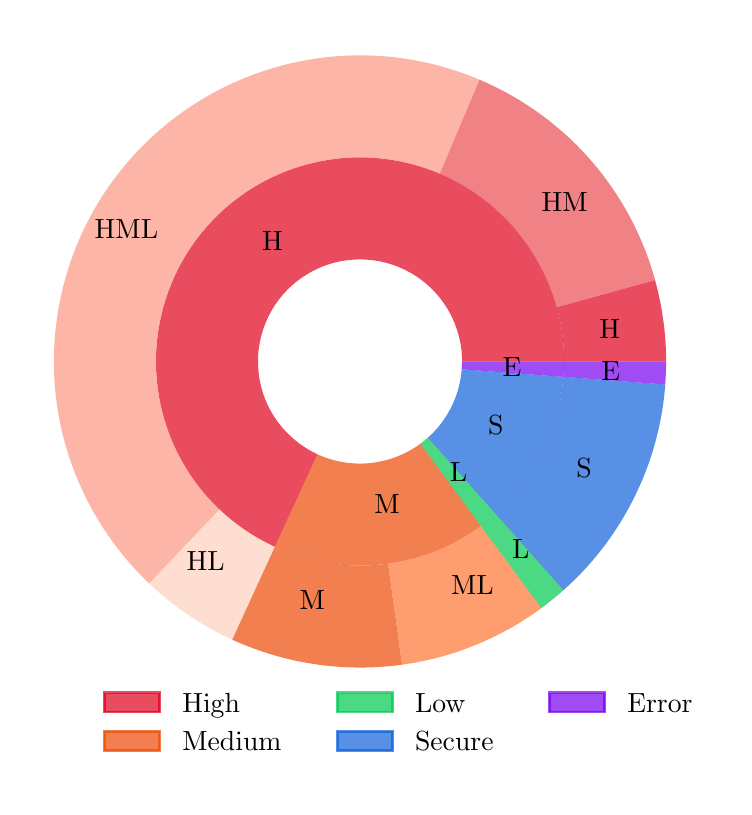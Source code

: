 \begingroup%
\makeatletter%
\begin{pgfpicture}%
\pgfpathrectangle{\pgfpointorigin}{\pgfqpoint{3.48in}{3.798in}}%
\pgfusepath{use as bounding box, clip}%
\begin{pgfscope}%
\pgfsetbuttcap%
\pgfsetmiterjoin%
\definecolor{currentfill}{rgb}{1.0,1.0,1.0}%
\pgfsetfillcolor{currentfill}%
\pgfsetlinewidth{0.0pt}%
\definecolor{currentstroke}{rgb}{1.0,1.0,1.0}%
\pgfsetstrokecolor{currentstroke}%
\pgfsetdash{}{0pt}%
\pgfpathmoveto{\pgfqpoint{0.0in}{-0.0in}}%
\pgfpathlineto{\pgfqpoint{3.48in}{-0.0in}}%
\pgfpathlineto{\pgfqpoint{3.48in}{3.798in}}%
\pgfpathlineto{\pgfqpoint{0.0in}{3.798in}}%
\pgfpathclose%
\pgfusepath{fill}%
\end{pgfscope}%
\begin{pgfscope}%
\pgfsetbuttcap%
\pgfsetmiterjoin%
\definecolor{currentfill}{rgb}{0.883,0.0,0.111}%
\pgfsetfillcolor{currentfill}%
\pgfsetfillopacity{0.7}%
\pgfsetlinewidth{0.0pt}%
\definecolor{currentstroke}{rgb}{0.0,0.0,0.0}%
\pgfsetstrokecolor{currentstroke}%
\pgfsetstrokeopacity{0.7}%
\pgfsetdash{}{0pt}%
\pgfpathmoveto{\pgfqpoint{2.682in}{2.129in}}%
\pgfpathcurveto{\pgfqpoint{2.682in}{2.312in}}{\pgfqpoint{2.633in}{2.492in}}{\pgfqpoint{2.539in}{2.649in}}%
\pgfpathcurveto{\pgfqpoint{2.446in}{2.807in}}{\pgfqpoint{2.312in}{2.936in}}{\pgfqpoint{2.151in}{3.024in}}%
\pgfpathcurveto{\pgfqpoint{1.991in}{3.112in}}{\pgfqpoint{1.809in}{3.155in}}{\pgfqpoint{1.626in}{3.149in}}%
\pgfpathcurveto{\pgfqpoint{1.443in}{3.142in}}{\pgfqpoint{1.265in}{3.087in}}{\pgfqpoint{1.111in}{2.988in}}%
\pgfpathcurveto{\pgfqpoint{0.957in}{2.889in}}{\pgfqpoint{0.832in}{2.751in}}{\pgfqpoint{0.75in}{2.587in}}%
\pgfpathcurveto{\pgfqpoint{0.668in}{2.423in}}{\pgfqpoint{0.631in}{2.241in}}{\pgfqpoint{0.644in}{2.058in}}%
\pgfpathcurveto{\pgfqpoint{0.657in}{1.875in}}{\pgfqpoint{0.718in}{1.699in}}{\pgfqpoint{0.822in}{1.549in}}%
\pgfpathcurveto{\pgfqpoint{0.926in}{1.398in}}{\pgfqpoint{1.069in}{1.278in}}{\pgfqpoint{1.236in}{1.202in}}%
\pgfpathlineto{\pgfqpoint{1.449in}{1.665in}}%
\pgfpathcurveto{\pgfqpoint{1.365in}{1.704in}}{\pgfqpoint{1.294in}{1.764in}}{\pgfqpoint{1.242in}{1.839in}}%
\pgfpathcurveto{\pgfqpoint{1.19in}{1.914in}}{\pgfqpoint{1.159in}{2.002in}}{\pgfqpoint{1.153in}{2.093in}}%
\pgfpathcurveto{\pgfqpoint{1.146in}{2.185in}}{\pgfqpoint{1.165in}{2.276in}}{\pgfqpoint{1.206in}{2.358in}}%
\pgfpathcurveto{\pgfqpoint{1.247in}{2.44in}}{\pgfqpoint{1.309in}{2.509in}}{\pgfqpoint{1.386in}{2.558in}}%
\pgfpathcurveto{\pgfqpoint{1.463in}{2.608in}}{\pgfqpoint{1.552in}{2.636in}}{\pgfqpoint{1.644in}{2.639in}}%
\pgfpathcurveto{\pgfqpoint{1.735in}{2.642in}}{\pgfqpoint{1.826in}{2.621in}}{\pgfqpoint{1.906in}{2.577in}}%
\pgfpathcurveto{\pgfqpoint{1.987in}{2.533in}}{\pgfqpoint{2.054in}{2.468in}}{\pgfqpoint{2.101in}{2.389in}}%
\pgfpathcurveto{\pgfqpoint{2.147in}{2.31in}}{\pgfqpoint{2.172in}{2.221in}}{\pgfqpoint{2.172in}{2.129in}}%
\pgfpathlineto{\pgfqpoint{2.682in}{2.129in}}%
\pgfpathclose%
\pgfusepath{fill}%
\end{pgfscope}%
\begin{pgfscope}%
\pgfsetbuttcap%
\pgfsetmiterjoin%
\definecolor{currentfill}{rgb}{0.93,0.286,0.029}%
\pgfsetfillcolor{currentfill}%
\pgfsetfillopacity{0.7}%
\pgfsetlinewidth{0.0pt}%
\definecolor{currentstroke}{rgb}{0.0,0.0,0.0}%
\pgfsetstrokecolor{currentstroke}%
\pgfsetstrokeopacity{0.7}%
\pgfsetdash{}{0pt}%
\pgfpathmoveto{\pgfqpoint{1.236in}{1.202in}}%
\pgfpathcurveto{\pgfqpoint{1.401in}{1.126in}}{\pgfqpoint{1.584in}{1.095in}}{\pgfqpoint{1.765in}{1.114in}}%
\pgfpathcurveto{\pgfqpoint{1.947in}{1.132in}}{\pgfqpoint{2.12in}{1.199in}}{\pgfqpoint{2.266in}{1.307in}}%
\pgfpathlineto{\pgfqpoint{1.964in}{1.718in}}%
\pgfpathcurveto{\pgfqpoint{1.891in}{1.664in}}{\pgfqpoint{1.804in}{1.631in}}{\pgfqpoint{1.714in}{1.621in}}%
\pgfpathcurveto{\pgfqpoint{1.623in}{1.612in}}{\pgfqpoint{1.531in}{1.627in}}{\pgfqpoint{1.449in}{1.665in}}%
\pgfpathlineto{\pgfqpoint{1.236in}{1.202in}}%
\pgfpathclose%
\pgfusepath{fill}%
\end{pgfscope}%
\begin{pgfscope}%
\pgfsetbuttcap%
\pgfsetmiterjoin%
\definecolor{currentfill}{rgb}{0.0,0.787,0.312}%
\pgfsetfillcolor{currentfill}%
\pgfsetfillopacity{0.7}%
\pgfsetlinewidth{0.0pt}%
\definecolor{currentstroke}{rgb}{0.0,0.0,0.0}%
\pgfsetstrokecolor{currentstroke}%
\pgfsetstrokeopacity{0.7}%
\pgfsetdash{}{0pt}%
\pgfpathmoveto{\pgfqpoint{2.266in}{1.307in}}%
\pgfpathcurveto{\pgfqpoint{2.279in}{1.317in}}{\pgfqpoint{2.292in}{1.326in}}{\pgfqpoint{2.304in}{1.336in}}%
\pgfpathcurveto{\pgfqpoint{2.316in}{1.346in}}{\pgfqpoint{2.328in}{1.356in}}{\pgfqpoint{2.34in}{1.367in}}%
\pgfpathlineto{\pgfqpoint{2.001in}{1.748in}}%
\pgfpathcurveto{\pgfqpoint{1.995in}{1.743in}}{\pgfqpoint{1.989in}{1.738in}}{\pgfqpoint{1.983in}{1.733in}}%
\pgfpathcurveto{\pgfqpoint{1.977in}{1.728in}}{\pgfqpoint{1.97in}{1.723in}}{\pgfqpoint{1.964in}{1.718in}}%
\pgfpathlineto{\pgfqpoint{2.266in}{1.307in}}%
\pgfpathclose%
\pgfusepath{fill}%
\end{pgfscope}%
\begin{pgfscope}%
\pgfsetbuttcap%
\pgfsetmiterjoin%
\definecolor{currentfill}{rgb}{0.064,0.382,0.852}%
\pgfsetfillcolor{currentfill}%
\pgfsetfillopacity{0.7}%
\pgfsetlinewidth{0.0pt}%
\definecolor{currentstroke}{rgb}{0.0,0.0,0.0}%
\pgfsetstrokecolor{currentstroke}%
\pgfsetstrokeopacity{0.7}%
\pgfsetdash{}{0pt}%
\pgfpathmoveto{\pgfqpoint{2.34in}{1.367in}}%
\pgfpathcurveto{\pgfqpoint{2.438in}{1.454in}}{\pgfqpoint{2.518in}{1.559in}}{\pgfqpoint{2.576in}{1.677in}}%
\pgfpathcurveto{\pgfqpoint{2.634in}{1.794in}}{\pgfqpoint{2.669in}{1.921in}}{\pgfqpoint{2.679in}{2.052in}}%
\pgfpathlineto{\pgfqpoint{2.17in}{2.09in}}%
\pgfpathcurveto{\pgfqpoint{2.165in}{2.025in}}{\pgfqpoint{2.148in}{1.961in}}{\pgfqpoint{2.119in}{1.903in}}%
\pgfpathcurveto{\pgfqpoint{2.09in}{1.844in}}{\pgfqpoint{2.05in}{1.791in}}{\pgfqpoint{2.001in}{1.748in}}%
\pgfpathlineto{\pgfqpoint{2.34in}{1.367in}}%
\pgfpathclose%
\pgfusepath{fill}%
\end{pgfscope}%
\begin{pgfscope}%
\pgfsetbuttcap%
\pgfsetmiterjoin%
\definecolor{currentfill}{rgb}{0.475,0.0,0.943}%
\pgfsetfillcolor{currentfill}%
\pgfsetfillopacity{0.7}%
\pgfsetlinewidth{0.0pt}%
\definecolor{currentstroke}{rgb}{0.0,0.0,0.0}%
\pgfsetstrokecolor{currentstroke}%
\pgfsetstrokeopacity{0.7}%
\pgfsetdash{}{0pt}%
\pgfpathmoveto{\pgfqpoint{2.679in}{2.052in}}%
\pgfpathcurveto{\pgfqpoint{2.68in}{2.065in}}{\pgfqpoint{2.681in}{2.078in}}{\pgfqpoint{2.681in}{2.09in}}%
\pgfpathcurveto{\pgfqpoint{2.682in}{2.103in}}{\pgfqpoint{2.682in}{2.116in}}{\pgfqpoint{2.682in}{2.129in}}%
\pgfpathlineto{\pgfqpoint{2.172in}{2.129in}}%
\pgfpathcurveto{\pgfqpoint{2.172in}{2.123in}}{\pgfqpoint{2.172in}{2.116in}}{\pgfqpoint{2.171in}{2.11in}}%
\pgfpathcurveto{\pgfqpoint{2.171in}{2.103in}}{\pgfqpoint{2.171in}{2.097in}}{\pgfqpoint{2.17in}{2.09in}}%
\pgfpathlineto{\pgfqpoint{2.679in}{2.052in}}%
\pgfpathclose%
\pgfusepath{fill}%
\end{pgfscope}%
\begin{pgfscope}%
\pgfsetbuttcap%
\pgfsetmiterjoin%
\definecolor{currentfill}{rgb}{0.883,0.0,0.111}%
\pgfsetfillcolor{currentfill}%
\pgfsetfillopacity{0.7}%
\pgfsetlinewidth{0.0pt}%
\definecolor{currentstroke}{rgb}{0.0,0.0,0.0}%
\pgfsetstrokecolor{currentstroke}%
\pgfsetstrokeopacity{0.7}%
\pgfsetdash{}{0pt}%
\pgfpathmoveto{\pgfqpoint{3.192in}{2.129in}}%
\pgfpathcurveto{\pgfqpoint{3.192in}{2.198in}}{\pgfqpoint{3.188in}{2.266in}}{\pgfqpoint{3.178in}{2.334in}}%
\pgfpathcurveto{\pgfqpoint{3.169in}{2.402in}}{\pgfqpoint{3.155in}{2.469in}}{\pgfqpoint{3.137in}{2.536in}}%
\pgfpathlineto{\pgfqpoint{2.645in}{2.4in}}%
\pgfpathcurveto{\pgfqpoint{2.658in}{2.356in}}{\pgfqpoint{2.667in}{2.311in}}{\pgfqpoint{2.673in}{2.266in}}%
\pgfpathcurveto{\pgfqpoint{2.679in}{2.22in}}{\pgfqpoint{2.682in}{2.175in}}{\pgfqpoint{2.682in}{2.129in}}%
\pgfpathlineto{\pgfqpoint{3.192in}{2.129in}}%
\pgfpathclose%
\pgfusepath{fill}%
\end{pgfscope}%
\begin{pgfscope}%
\pgfsetbuttcap%
\pgfsetmiterjoin%
\definecolor{currentfill}{rgb}{0.917,0.307,0.324}%
\pgfsetfillcolor{currentfill}%
\pgfsetfillopacity{0.7}%
\pgfsetlinewidth{0.0pt}%
\definecolor{currentstroke}{rgb}{0.0,0.0,0.0}%
\pgfsetstrokecolor{currentstroke}%
\pgfsetstrokeopacity{0.7}%
\pgfsetdash{}{0pt}%
\pgfpathmoveto{\pgfqpoint{3.137in}{2.536in}}%
\pgfpathcurveto{\pgfqpoint{3.076in}{2.758in}}{\pgfqpoint{2.965in}{2.964in}}{\pgfqpoint{2.813in}{3.138in}}%
\pgfpathcurveto{\pgfqpoint{2.661in}{3.311in}}{\pgfqpoint{2.471in}{3.448in}}{\pgfqpoint{2.259in}{3.538in}}%
\pgfpathlineto{\pgfqpoint{2.06in}{3.068in}}%
\pgfpathcurveto{\pgfqpoint{2.201in}{3.008in}}{\pgfqpoint{2.328in}{2.917in}}{\pgfqpoint{2.429in}{2.801in}}%
\pgfpathcurveto{\pgfqpoint{2.531in}{2.686in}}{\pgfqpoint{2.604in}{2.548in}}{\pgfqpoint{2.645in}{2.4in}}%
\pgfpathlineto{\pgfqpoint{3.137in}{2.536in}}%
\pgfpathclose%
\pgfusepath{fill}%
\end{pgfscope}%
\begin{pgfscope}%
\pgfsetbuttcap%
\pgfsetmiterjoin%
\definecolor{currentfill}{rgb}{0.989,0.593,0.505}%
\pgfsetfillcolor{currentfill}%
\pgfsetfillopacity{0.7}%
\pgfsetlinewidth{0.0pt}%
\definecolor{currentstroke}{rgb}{0.0,0.0,0.0}%
\pgfsetstrokecolor{currentstroke}%
\pgfsetstrokeopacity{0.7}%
\pgfsetdash{}{0pt}%
\pgfpathmoveto{\pgfqpoint{2.259in}{3.538in}}%
\pgfpathcurveto{\pgfqpoint{1.929in}{3.678in}}{\pgfqpoint{1.56in}{3.698in}}{\pgfqpoint{1.217in}{3.593in}}%
\pgfpathcurveto{\pgfqpoint{0.874in}{3.489in}}{\pgfqpoint{0.578in}{3.268in}}{\pgfqpoint{0.381in}{2.968in}}%
\pgfpathcurveto{\pgfqpoint{0.185in}{2.668in}}{\pgfqpoint{0.1in}{2.308in}}{\pgfqpoint{0.141in}{1.952in}}%
\pgfpathcurveto{\pgfqpoint{0.183in}{1.596in}}{\pgfqpoint{0.348in}{1.266in}}{\pgfqpoint{0.608in}{1.019in}}%
\pgfpathlineto{\pgfqpoint{0.959in}{1.389in}}%
\pgfpathcurveto{\pgfqpoint{0.786in}{1.553in}}{\pgfqpoint{0.676in}{1.774in}}{\pgfqpoint{0.648in}{2.011in}}%
\pgfpathcurveto{\pgfqpoint{0.621in}{2.248in}}{\pgfqpoint{0.677in}{2.488in}}{\pgfqpoint{0.808in}{2.688in}}%
\pgfpathcurveto{\pgfqpoint{0.939in}{2.888in}}{\pgfqpoint{1.136in}{3.036in}}{\pgfqpoint{1.365in}{3.105in}}%
\pgfpathcurveto{\pgfqpoint{1.594in}{3.175in}}{\pgfqpoint{1.84in}{3.162in}}{\pgfqpoint{2.06in}{3.068in}}%
\pgfpathlineto{\pgfqpoint{2.259in}{3.538in}}%
\pgfpathclose%
\pgfusepath{fill}%
\end{pgfscope}%
\begin{pgfscope}%
\pgfsetbuttcap%
\pgfsetmiterjoin%
\definecolor{currentfill}{rgb}{0.992,0.816,0.745}%
\pgfsetfillcolor{currentfill}%
\pgfsetfillopacity{0.7}%
\pgfsetlinewidth{0.0pt}%
\definecolor{currentstroke}{rgb}{0.0,0.0,0.0}%
\pgfsetstrokecolor{currentstroke}%
\pgfsetstrokeopacity{0.7}%
\pgfsetdash{}{0pt}%
\pgfpathmoveto{\pgfqpoint{0.608in}{1.019in}}%
\pgfpathcurveto{\pgfqpoint{0.669in}{0.961in}}{\pgfqpoint{0.734in}{0.908in}}{\pgfqpoint{0.804in}{0.861in}}%
\pgfpathcurveto{\pgfqpoint{0.873in}{0.814in}}{\pgfqpoint{0.946in}{0.773in}}{\pgfqpoint{1.023in}{0.738in}}%
\pgfpathlineto{\pgfqpoint{1.236in}{1.202in}}%
\pgfpathcurveto{\pgfqpoint{1.185in}{1.225in}}{\pgfqpoint{1.136in}{1.253in}}{\pgfqpoint{1.09in}{1.284in}}%
\pgfpathcurveto{\pgfqpoint{1.044in}{1.315in}}{\pgfqpoint{1.0in}{1.35in}}{\pgfqpoint{0.959in}{1.389in}}%
\pgfpathlineto{\pgfqpoint{0.608in}{1.019in}}%
\pgfpathclose%
\pgfusepath{fill}%
\end{pgfscope}%
\begin{pgfscope}%
\pgfsetbuttcap%
\pgfsetmiterjoin%
\definecolor{currentfill}{rgb}{0.93,0.286,0.029}%
\pgfsetfillcolor{currentfill}%
\pgfsetfillopacity{0.7}%
\pgfsetlinewidth{0.0pt}%
\definecolor{currentstroke}{rgb}{0.0,0.0,0.0}%
\pgfsetstrokecolor{currentstroke}%
\pgfsetstrokeopacity{0.7}%
\pgfsetdash{}{0pt}%
\pgfpathmoveto{\pgfqpoint{1.023in}{0.738in}}%
\pgfpathcurveto{\pgfqpoint{1.155in}{0.678in}}{\pgfqpoint{1.295in}{0.636in}}{\pgfqpoint{1.439in}{0.615in}}%
\pgfpathcurveto{\pgfqpoint{1.582in}{0.594in}}{\pgfqpoint{1.728in}{0.593in}}{\pgfqpoint{1.872in}{0.613in}}%
\pgfpathlineto{\pgfqpoint{1.802in}{1.118in}}%
\pgfpathcurveto{\pgfqpoint{1.706in}{1.105in}}{\pgfqpoint{1.609in}{1.105in}}{\pgfqpoint{1.513in}{1.12in}}%
\pgfpathcurveto{\pgfqpoint{1.417in}{1.134in}}{\pgfqpoint{1.324in}{1.161in}}{\pgfqpoint{1.236in}{1.202in}}%
\pgfpathlineto{\pgfqpoint{1.023in}{0.738in}}%
\pgfpathclose%
\pgfusepath{fill}%
\end{pgfscope}%
\begin{pgfscope}%
\pgfsetbuttcap%
\pgfsetmiterjoin%
\definecolor{currentfill}{rgb}{0.996,0.464,0.204}%
\pgfsetfillcolor{currentfill}%
\pgfsetfillopacity{0.7}%
\pgfsetlinewidth{0.0pt}%
\definecolor{currentstroke}{rgb}{0.0,0.0,0.0}%
\pgfsetstrokecolor{currentstroke}%
\pgfsetstrokeopacity{0.7}%
\pgfsetdash{}{0pt}%
\pgfpathmoveto{\pgfqpoint{1.872in}{0.613in}}%
\pgfpathcurveto{\pgfqpoint{1.998in}{0.63in}}{\pgfqpoint{2.121in}{0.663in}}{\pgfqpoint{2.238in}{0.711in}}%
\pgfpathcurveto{\pgfqpoint{2.356in}{0.759in}}{\pgfqpoint{2.467in}{0.821in}}{\pgfqpoint{2.569in}{0.896in}}%
\pgfpathlineto{\pgfqpoint{2.266in}{1.307in}}%
\pgfpathcurveto{\pgfqpoint{2.198in}{1.257in}}{\pgfqpoint{2.124in}{1.216in}}{\pgfqpoint{2.046in}{1.184in}}%
\pgfpathcurveto{\pgfqpoint{1.968in}{1.152in}}{\pgfqpoint{1.886in}{1.13in}}{\pgfqpoint{1.802in}{1.118in}}%
\pgfpathlineto{\pgfqpoint{1.872in}{0.613in}}%
\pgfpathclose%
\pgfusepath{fill}%
\end{pgfscope}%
\begin{pgfscope}%
\pgfsetbuttcap%
\pgfsetmiterjoin%
\definecolor{currentfill}{rgb}{0.0,0.787,0.312}%
\pgfsetfillcolor{currentfill}%
\pgfsetfillopacity{0.7}%
\pgfsetlinewidth{0.0pt}%
\definecolor{currentstroke}{rgb}{0.0,0.0,0.0}%
\pgfsetstrokecolor{currentstroke}%
\pgfsetstrokeopacity{0.7}%
\pgfsetdash{}{0pt}%
\pgfpathmoveto{\pgfqpoint{2.569in}{0.896in}}%
\pgfpathcurveto{\pgfqpoint{2.588in}{0.91in}}{\pgfqpoint{2.607in}{0.925in}}{\pgfqpoint{2.625in}{0.94in}}%
\pgfpathcurveto{\pgfqpoint{2.644in}{0.955in}}{\pgfqpoint{2.662in}{0.97in}}{\pgfqpoint{2.679in}{0.986in}}%
\pgfpathlineto{\pgfqpoint{2.34in}{1.367in}}%
\pgfpathcurveto{\pgfqpoint{2.328in}{1.356in}}{\pgfqpoint{2.316in}{1.346in}}{\pgfqpoint{2.304in}{1.336in}}%
\pgfpathcurveto{\pgfqpoint{2.292in}{1.326in}}{\pgfqpoint{2.279in}{1.317in}}{\pgfqpoint{2.266in}{1.307in}}%
\pgfpathlineto{\pgfqpoint{2.569in}{0.896in}}%
\pgfpathclose%
\pgfusepath{fill}%
\end{pgfscope}%
\begin{pgfscope}%
\pgfsetbuttcap%
\pgfsetmiterjoin%
\definecolor{currentfill}{rgb}{0.064,0.382,0.852}%
\pgfsetfillcolor{currentfill}%
\pgfsetfillopacity{0.7}%
\pgfsetlinewidth{0.0pt}%
\definecolor{currentstroke}{rgb}{0.0,0.0,0.0}%
\pgfsetstrokecolor{currentstroke}%
\pgfsetstrokeopacity{0.7}%
\pgfsetdash{}{0pt}%
\pgfpathmoveto{\pgfqpoint{2.679in}{0.986in}}%
\pgfpathcurveto{\pgfqpoint{2.826in}{1.116in}}{\pgfqpoint{2.946in}{1.274in}}{\pgfqpoint{3.033in}{1.45in}}%
\pgfpathcurveto{\pgfqpoint{3.121in}{1.626in}}{\pgfqpoint{3.173in}{1.818in}}{\pgfqpoint{3.188in}{2.014in}}%
\pgfpathlineto{\pgfqpoint{2.679in}{2.052in}}%
\pgfpathcurveto{\pgfqpoint{2.669in}{1.921in}}{\pgfqpoint{2.634in}{1.794in}}{\pgfqpoint{2.576in}{1.677in}}%
\pgfpathcurveto{\pgfqpoint{2.518in}{1.559in}}{\pgfqpoint{2.438in}{1.454in}}{\pgfqpoint{2.34in}{1.367in}}%
\pgfpathlineto{\pgfqpoint{2.679in}{0.986in}}%
\pgfpathclose%
\pgfusepath{fill}%
\end{pgfscope}%
\begin{pgfscope}%
\pgfsetbuttcap%
\pgfsetmiterjoin%
\definecolor{currentfill}{rgb}{0.475,0.0,0.943}%
\pgfsetfillcolor{currentfill}%
\pgfsetfillopacity{0.7}%
\pgfsetlinewidth{0.0pt}%
\definecolor{currentstroke}{rgb}{0.0,0.0,0.0}%
\pgfsetstrokecolor{currentstroke}%
\pgfsetstrokeopacity{0.7}%
\pgfsetdash{}{0pt}%
\pgfpathmoveto{\pgfqpoint{3.188in}{2.014in}}%
\pgfpathcurveto{\pgfqpoint{3.189in}{2.033in}}{\pgfqpoint{3.19in}{2.052in}}{\pgfqpoint{3.191in}{2.071in}}%
\pgfpathcurveto{\pgfqpoint{3.192in}{2.09in}}{\pgfqpoint{3.192in}{2.11in}}{\pgfqpoint{3.192in}{2.129in}}%
\pgfpathlineto{\pgfqpoint{2.682in}{2.129in}}%
\pgfpathcurveto{\pgfqpoint{2.682in}{2.116in}}{\pgfqpoint{2.682in}{2.103in}}{\pgfqpoint{2.681in}{2.09in}}%
\pgfpathcurveto{\pgfqpoint{2.681in}{2.078in}}{\pgfqpoint{2.68in}{2.065in}}{\pgfqpoint{2.679in}{2.052in}}%
\pgfpathlineto{\pgfqpoint{3.188in}{2.014in}}%
\pgfpathclose%
\pgfusepath{fill}%
\end{pgfscope}%
\begin{pgfscope}%
\definecolor{textcolor}{rgb}{0.0,0.0,0.0}%
\pgfsetstrokecolor{textcolor}%
\pgfsetfillcolor{textcolor}%
\pgftext[x=1.276in,y=2.73in,right,]{\color{textcolor}\rmfamily\fontsize{10.0}{12.0}\selectfont H}%
\end{pgfscope}%
\begin{pgfscope}%
\definecolor{textcolor}{rgb}{0.0,0.0,0.0}%
\pgfsetstrokecolor{textcolor}%
\pgfsetfillcolor{textcolor}%
\pgftext[x=1.734in,y=1.418in,left,]{\color{textcolor}\rmfamily\fontsize{10.0}{12.0}\selectfont M}%
\end{pgfscope}%
\begin{pgfscope}%
\definecolor{textcolor}{rgb}{0.0,0.0,0.0}%
\pgfsetstrokecolor{textcolor}%
\pgfsetfillcolor{textcolor}%
\pgftext[x=2.111in,y=1.574in,left,]{\color{textcolor}\rmfamily\fontsize{10.0}{12.0}\selectfont L}%
\end{pgfscope}%
\begin{pgfscope}%
\definecolor{textcolor}{rgb}{0.0,0.0,0.0}%
\pgfsetstrokecolor{textcolor}%
\pgfsetfillcolor{textcolor}%
\pgftext[x=2.302in,y=1.812in,left,]{\color{textcolor}\rmfamily\fontsize{10.0}{12.0}\selectfont S}%
\end{pgfscope}%
\begin{pgfscope}%
\definecolor{textcolor}{rgb}{0.0,0.0,0.0}%
\pgfsetstrokecolor{textcolor}%
\pgfsetfillcolor{textcolor}%
\pgftext[x=2.375in,y=2.102in,left,]{\color{textcolor}\rmfamily\fontsize{10.0}{12.0}\selectfont E}%
\end{pgfscope}%
\begin{pgfscope}%
\definecolor{textcolor}{rgb}{0.0,0.0,0.0}%
\pgfsetstrokecolor{textcolor}%
\pgfsetfillcolor{textcolor}%
\pgftext[x=2.858in,y=2.291in,left,]{\color{textcolor}\rmfamily\fontsize{10.0}{12.0}\selectfont H}%
\end{pgfscope}%
\begin{pgfscope}%
\definecolor{textcolor}{rgb}{0.0,0.0,0.0}%
\pgfsetstrokecolor{textcolor}%
\pgfsetfillcolor{textcolor}%
\pgftext[x=2.57in,y=2.925in,left,]{\color{textcolor}\rmfamily\fontsize{10.0}{12.0}\selectfont HM}%
\end{pgfscope}%
\begin{pgfscope}%
\definecolor{textcolor}{rgb}{0.0,0.0,0.0}%
\pgfsetstrokecolor{textcolor}%
\pgfsetfillcolor{textcolor}%
\pgftext[x=0.652in,y=2.791in,right,]{\color{textcolor}\rmfamily\fontsize{10.0}{12.0}\selectfont HML}%
\end{pgfscope}%
\begin{pgfscope}%
\definecolor{textcolor}{rgb}{0.0,0.0,0.0}%
\pgfsetstrokecolor{textcolor}%
\pgfsetfillcolor{textcolor}%
\pgftext[x=0.985in,y=1.129in,right,]{\color{textcolor}\rmfamily\fontsize{10.0}{12.0}\selectfont HL}%
\end{pgfscope}%
\begin{pgfscope}%
\definecolor{textcolor}{rgb}{0.0,0.0,0.0}%
\pgfsetstrokecolor{textcolor}%
\pgfsetfillcolor{textcolor}%
\pgftext[x=1.486in,y=0.934in,right,]{\color{textcolor}\rmfamily\fontsize{10.0}{12.0}\selectfont M}%
\end{pgfscope}%
\begin{pgfscope}%
\definecolor{textcolor}{rgb}{0.0,0.0,0.0}%
\pgfsetstrokecolor{textcolor}%
\pgfsetfillcolor{textcolor}%
\pgftext[x=2.117in,y=1.011in,left,]{\color{textcolor}\rmfamily\fontsize{10.0}{12.0}\selectfont ML}%
\end{pgfscope}%
\begin{pgfscope}%
\definecolor{textcolor}{rgb}{0.0,0.0,0.0}%
\pgfsetstrokecolor{textcolor}%
\pgfsetfillcolor{textcolor}%
\pgftext[x=2.422in,y=1.191in,left,]{\color{textcolor}\rmfamily\fontsize{10.0}{12.0}\selectfont L}%
\end{pgfscope}%
\begin{pgfscope}%
\definecolor{textcolor}{rgb}{0.0,0.0,0.0}%
\pgfsetstrokecolor{textcolor}%
\pgfsetfillcolor{textcolor}%
\pgftext[x=2.744in,y=1.594in,left,]{\color{textcolor}\rmfamily\fontsize{10.0}{12.0}\selectfont S}%
\end{pgfscope}%
\begin{pgfscope}%
\definecolor{textcolor}{rgb}{0.0,0.0,0.0}%
\pgfsetstrokecolor{textcolor}%
\pgfsetfillcolor{textcolor}%
\pgftext[x=2.868in,y=2.083in,left,]{\color{textcolor}\rmfamily\fontsize{10.0}{12.0}\selectfont E}%
\end{pgfscope}%
\begin{pgfscope}%
\pgfsetbuttcap%
\pgfsetmiterjoin%
\definecolor{currentfill}{rgb}{0.883,0.0,0.111}%
\pgfsetfillcolor{currentfill}%
\pgfsetfillopacity{0.7}%
\pgfsetlinewidth{1.004pt}%
\definecolor{currentstroke}{rgb}{0.883,0.0,0.111}%
\pgfsetstrokecolor{currentstroke}%
\pgfsetstrokeopacity{0.7}%
\pgfsetdash{}{0pt}%
\pgfpathmoveto{\pgfqpoint{0.384in}{0.376in}}%
\pgfpathlineto{\pgfqpoint{0.661in}{0.376in}}%
\pgfpathlineto{\pgfqpoint{0.661in}{0.473in}}%
\pgfpathlineto{\pgfqpoint{0.384in}{0.473in}}%
\pgfpathclose%
\pgfusepath{stroke,fill}%
\end{pgfscope}%
\begin{pgfscope}%
\definecolor{textcolor}{rgb}{0.0,0.0,0.0}%
\pgfsetstrokecolor{textcolor}%
\pgfsetfillcolor{textcolor}%
\pgftext[x=0.773in,y=0.376in,left,base]{\color{textcolor}\rmfamily\fontsize{10.0}{12.0}\selectfont High}%
\end{pgfscope}%
\begin{pgfscope}%
\pgfsetbuttcap%
\pgfsetmiterjoin%
\definecolor{currentfill}{rgb}{0.93,0.286,0.029}%
\pgfsetfillcolor{currentfill}%
\pgfsetfillopacity{0.7}%
\pgfsetlinewidth{1.004pt}%
\definecolor{currentstroke}{rgb}{0.93,0.286,0.029}%
\pgfsetstrokecolor{currentstroke}%
\pgfsetstrokeopacity{0.7}%
\pgfsetdash{}{0pt}%
\pgfpathmoveto{\pgfqpoint{0.384in}{0.183in}}%
\pgfpathlineto{\pgfqpoint{0.661in}{0.183in}}%
\pgfpathlineto{\pgfqpoint{0.661in}{0.28in}}%
\pgfpathlineto{\pgfqpoint{0.384in}{0.28in}}%
\pgfpathclose%
\pgfusepath{stroke,fill}%
\end{pgfscope}%
\begin{pgfscope}%
\definecolor{textcolor}{rgb}{0.0,0.0,0.0}%
\pgfsetstrokecolor{textcolor}%
\pgfsetfillcolor{textcolor}%
\pgftext[x=0.773in,y=0.183in,left,base]{\color{textcolor}\rmfamily\fontsize{10.0}{12.0}\selectfont Medium}%
\end{pgfscope}%
\begin{pgfscope}%
\pgfsetbuttcap%
\pgfsetmiterjoin%
\definecolor{currentfill}{rgb}{0.0,0.787,0.312}%
\pgfsetfillcolor{currentfill}%
\pgfsetfillopacity{0.7}%
\pgfsetlinewidth{1.004pt}%
\definecolor{currentstroke}{rgb}{0.0,0.787,0.312}%
\pgfsetstrokecolor{currentstroke}%
\pgfsetstrokeopacity{0.7}%
\pgfsetdash{}{0pt}%
\pgfpathmoveto{\pgfqpoint{1.548in}{0.376in}}%
\pgfpathlineto{\pgfqpoint{1.826in}{0.376in}}%
\pgfpathlineto{\pgfqpoint{1.826in}{0.473in}}%
\pgfpathlineto{\pgfqpoint{1.548in}{0.473in}}%
\pgfpathclose%
\pgfusepath{stroke,fill}%
\end{pgfscope}%
\begin{pgfscope}%
\definecolor{textcolor}{rgb}{0.0,0.0,0.0}%
\pgfsetstrokecolor{textcolor}%
\pgfsetfillcolor{textcolor}%
\pgftext[x=1.937in,y=0.376in,left,base]{\color{textcolor}\rmfamily\fontsize{10.0}{12.0}\selectfont Low}%
\end{pgfscope}%
\begin{pgfscope}%
\pgfsetbuttcap%
\pgfsetmiterjoin%
\definecolor{currentfill}{rgb}{0.064,0.382,0.852}%
\pgfsetfillcolor{currentfill}%
\pgfsetfillopacity{0.7}%
\pgfsetlinewidth{1.004pt}%
\definecolor{currentstroke}{rgb}{0.064,0.382,0.852}%
\pgfsetstrokecolor{currentstroke}%
\pgfsetstrokeopacity{0.7}%
\pgfsetdash{}{0pt}%
\pgfpathmoveto{\pgfqpoint{1.548in}{0.183in}}%
\pgfpathlineto{\pgfqpoint{1.826in}{0.183in}}%
\pgfpathlineto{\pgfqpoint{1.826in}{0.28in}}%
\pgfpathlineto{\pgfqpoint{1.548in}{0.28in}}%
\pgfpathclose%
\pgfusepath{stroke,fill}%
\end{pgfscope}%
\begin{pgfscope}%
\definecolor{textcolor}{rgb}{0.0,0.0,0.0}%
\pgfsetstrokecolor{textcolor}%
\pgfsetfillcolor{textcolor}%
\pgftext[x=1.937in,y=0.183in,left,base]{\color{textcolor}\rmfamily\fontsize{10.0}{12.0}\selectfont Secure}%
\end{pgfscope}%
\begin{pgfscope}%
\pgfsetbuttcap%
\pgfsetmiterjoin%
\definecolor{currentfill}{rgb}{0.475,0.0,0.943}%
\pgfsetfillcolor{currentfill}%
\pgfsetfillopacity{0.7}%
\pgfsetlinewidth{1.004pt}%
\definecolor{currentstroke}{rgb}{0.475,0.0,0.943}%
\pgfsetstrokecolor{currentstroke}%
\pgfsetstrokeopacity{0.7}%
\pgfsetdash{}{0pt}%
\pgfpathmoveto{\pgfqpoint{2.609in}{0.376in}}%
\pgfpathlineto{\pgfqpoint{2.886in}{0.376in}}%
\pgfpathlineto{\pgfqpoint{2.886in}{0.473in}}%
\pgfpathlineto{\pgfqpoint{2.609in}{0.473in}}%
\pgfpathclose%
\pgfusepath{stroke,fill}%
\end{pgfscope}%
\begin{pgfscope}%
\definecolor{textcolor}{rgb}{0.0,0.0,0.0}%
\pgfsetstrokecolor{textcolor}%
\pgfsetfillcolor{textcolor}%
\pgftext[x=2.998in,y=0.376in,left,base]{\color{textcolor}\rmfamily\fontsize{10.0}{12.0}\selectfont Error}%
\end{pgfscope}%
\end{pgfpicture}%
\makeatother%
\endgroup%
